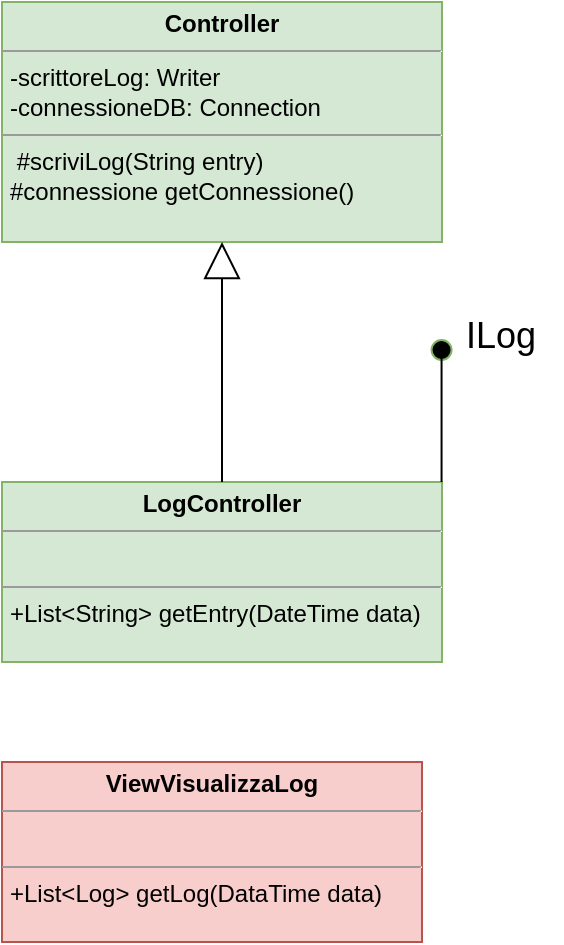 <mxfile version="10.6.7" type="onedrive"><diagram id="UNEzZenY89tMFh3QP0Vx" name="Page-1"><mxGraphModel dx="620" dy="1031" grid="1" gridSize="10" guides="1" tooltips="1" connect="1" arrows="1" fold="1" page="1" pageScale="1" pageWidth="1100" pageHeight="850" math="0" shadow="0"><root><mxCell id="0"/><mxCell id="1" parent="0"/><mxCell id="axg5NrAVCwS4_-HQogiQ-1" value="&lt;p style=&quot;margin: 0px ; margin-top: 4px ; text-align: center&quot;&gt;&lt;b&gt;Controller&lt;/b&gt;&lt;/p&gt;&lt;hr size=&quot;1&quot;&gt;&lt;p style=&quot;margin: 0px ; margin-left: 4px&quot;&gt;-scrittoreLog: Writer&lt;/p&gt;&lt;p style=&quot;margin: 0px ; margin-left: 4px&quot;&gt;-connessioneDB: Connection&lt;br&gt;&lt;/p&gt;&lt;hr size=&quot;1&quot;&gt;&lt;p style=&quot;margin: 0px ; margin-left: 4px&quot;&gt;&amp;nbsp;#scriviLog(String entry)&lt;/p&gt;&lt;p style=&quot;margin: 0px ; margin-left: 4px&quot;&gt;#connessione getConnessione()&lt;br&gt;&lt;/p&gt;" style="verticalAlign=top;align=left;overflow=fill;fontSize=12;fontFamily=Helvetica;html=1;fillColor=#d5e8d4;strokeColor=#82b366;" parent="1" vertex="1"><mxGeometry x="240" y="80" width="220" height="120" as="geometry"/></mxCell><mxCell id="axg5NrAVCwS4_-HQogiQ-2" value="&lt;p style=&quot;margin: 0px ; margin-top: 4px ; text-align: center&quot;&gt;&lt;b&gt;LogController&lt;/b&gt;&lt;br&gt;&lt;/p&gt;&lt;hr size=&quot;1&quot;&gt;&lt;p style=&quot;margin: 0px ; margin-left: 4px&quot;&gt;&lt;br&gt;&lt;/p&gt;&lt;hr size=&quot;1&quot;&gt;&lt;p style=&quot;margin: 0px ; margin-left: 4px&quot;&gt;+List&amp;lt;String&amp;gt; getEntry(DateTime data)&lt;br&gt;&lt;/p&gt;" style="verticalAlign=top;align=left;overflow=fill;fontSize=12;fontFamily=Helvetica;html=1;fillColor=#d5e8d4;strokeColor=#82b366;" parent="1" vertex="1"><mxGeometry x="240" y="320" width="220" height="90" as="geometry"/></mxCell><mxCell id="axg5NrAVCwS4_-HQogiQ-3" value="&lt;p style=&quot;margin: 0px ; margin-top: 4px ; text-align: center&quot;&gt;&lt;b&gt;ViewVisualizzaLog&lt;/b&gt;&lt;br&gt;&lt;/p&gt;&lt;hr size=&quot;1&quot;&gt;&lt;p style=&quot;margin: 0px ; margin-left: 4px&quot;&gt;&lt;br&gt;&lt;/p&gt;&lt;hr size=&quot;1&quot;&gt;&lt;p style=&quot;margin: 0px ; margin-left: 4px&quot;&gt;+List&amp;lt;Log&amp;gt; getLog(DataTime data) &lt;br&gt;&lt;/p&gt;" style="verticalAlign=top;align=left;overflow=fill;fontSize=12;fontFamily=Helvetica;html=1;fillColor=#f8cecc;strokeColor=#b85450;" parent="1" vertex="1"><mxGeometry x="240" y="460" width="210" height="90" as="geometry"/></mxCell><mxCell id="axg5NrAVCwS4_-HQogiQ-5" value="" style="endArrow=block;endSize=16;endFill=0;html=1;exitX=0.5;exitY=0;exitDx=0;exitDy=0;" parent="1" source="axg5NrAVCwS4_-HQogiQ-2" edge="1"><mxGeometry x="0.333" y="-50" width="160" relative="1" as="geometry"><mxPoint x="220" y="230" as="sourcePoint"/><mxPoint x="350" y="200" as="targetPoint"/><mxPoint as="offset"/></mxGeometry></mxCell><mxCell id="axg5NrAVCwS4_-HQogiQ-8" value="&lt;font style=&quot;font-size: 18px&quot;&gt;ILog&lt;/font&gt;" style="text;html=1;resizable=0;points=[];autosize=1;align=left;verticalAlign=top;spacingTop=-4;" parent="1" vertex="1"><mxGeometry x="470" y="234" width="50" height="20" as="geometry"/></mxCell><mxCell id="qcWHrsN0wPDA-Tf6vm-i-1" value="" style="ellipse;whiteSpace=wrap;html=1;aspect=fixed;strokeColor=#82B366;fillColor=#000000;gradientColor=none;" vertex="1" parent="1"><mxGeometry x="454.778" y="249" width="10" height="10" as="geometry"/></mxCell><mxCell id="qcWHrsN0wPDA-Tf6vm-i-2" value="" style="endArrow=none;html=1;exitX=1.006;exitY=0.047;exitDx=0;exitDy=0;exitPerimeter=0;" edge="1" parent="1"><mxGeometry width="50" height="50" relative="1" as="geometry"><mxPoint x="459.778" y="320" as="sourcePoint"/><mxPoint x="459.778" y="256" as="targetPoint"/></mxGeometry></mxCell></root></mxGraphModel></diagram></mxfile>